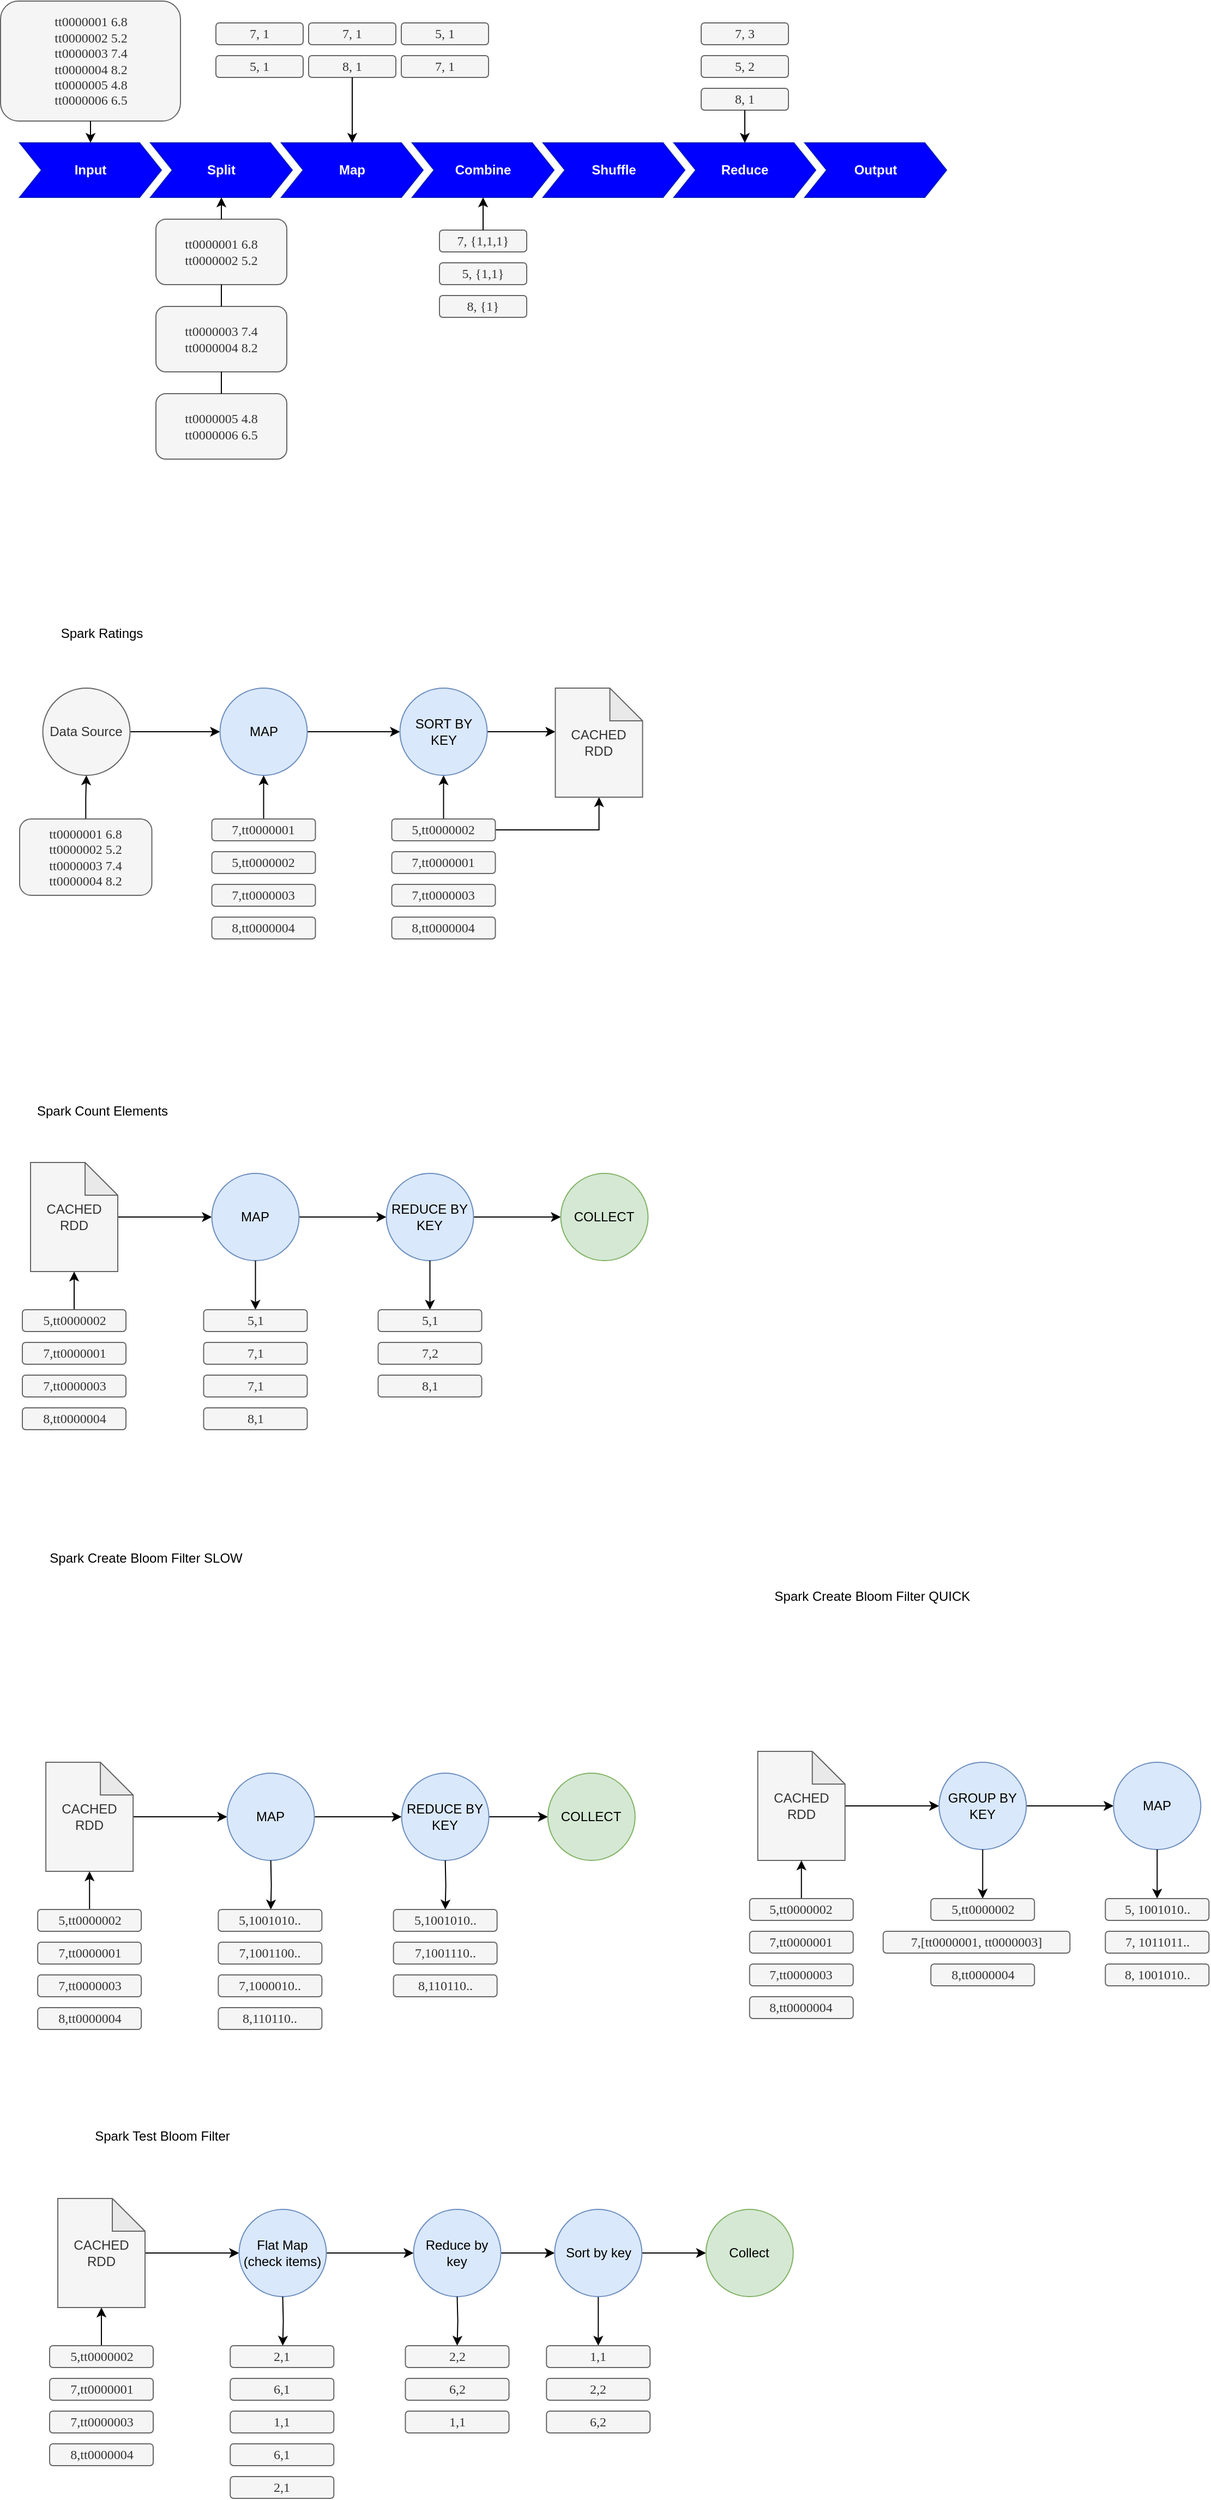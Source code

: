 <mxfile version="20.0.2" type="github">
  <diagram id="iySAlybGrLC-fhZXeOmJ" name="Page-1">
    <mxGraphModel dx="1224" dy="820" grid="1" gridSize="10" guides="1" tooltips="1" connect="1" arrows="1" fold="1" page="1" pageScale="1" pageWidth="827" pageHeight="1169" math="0" shadow="0">
      <root>
        <mxCell id="0" />
        <mxCell id="1" parent="0" />
        <mxCell id="ZLIFqsd9TxjkfM3bT6kV-1" value="&lt;b&gt;Input&lt;/b&gt;" style="shape=step;perimeter=stepPerimeter;whiteSpace=wrap;html=1;fixedSize=1;fillColor=#0000FF;strokeColor=#001DBC;fontColor=#ffffff;" parent="1" vertex="1">
          <mxGeometry x="40" y="150" width="130" height="50" as="geometry" />
        </mxCell>
        <mxCell id="ZLIFqsd9TxjkfM3bT6kV-2" value="&lt;b&gt;Split&lt;/b&gt;" style="shape=step;perimeter=stepPerimeter;whiteSpace=wrap;html=1;fixedSize=1;fillColor=#0000FF;strokeColor=#001DBC;fontColor=#ffffff;" parent="1" vertex="1">
          <mxGeometry x="160" y="150" width="130" height="50" as="geometry" />
        </mxCell>
        <mxCell id="ZLIFqsd9TxjkfM3bT6kV-3" value="&lt;b&gt;Map&lt;/b&gt;" style="shape=step;perimeter=stepPerimeter;whiteSpace=wrap;html=1;fixedSize=1;fillColor=#0000FF;strokeColor=#001DBC;fontColor=#ffffff;" parent="1" vertex="1">
          <mxGeometry x="280" y="150" width="130" height="50" as="geometry" />
        </mxCell>
        <mxCell id="ZLIFqsd9TxjkfM3bT6kV-4" value="&lt;b&gt;Shuffle&lt;/b&gt;" style="shape=step;perimeter=stepPerimeter;whiteSpace=wrap;html=1;fixedSize=1;fillColor=#0000FF;strokeColor=#001DBC;fontColor=#ffffff;" parent="1" vertex="1">
          <mxGeometry x="520" y="150" width="130" height="50" as="geometry" />
        </mxCell>
        <mxCell id="ZLIFqsd9TxjkfM3bT6kV-6" value="&lt;b&gt;Reduce&lt;/b&gt;" style="shape=step;perimeter=stepPerimeter;whiteSpace=wrap;html=1;fixedSize=1;fillColor=#0000FF;strokeColor=#001DBC;fontColor=#ffffff;" parent="1" vertex="1">
          <mxGeometry x="640" y="150" width="130" height="50" as="geometry" />
        </mxCell>
        <mxCell id="ZLIFqsd9TxjkfM3bT6kV-7" value="&lt;b&gt;Output&lt;/b&gt;" style="shape=step;perimeter=stepPerimeter;whiteSpace=wrap;html=1;fixedSize=1;fillColor=#0000FF;strokeColor=#001DBC;fontColor=#ffffff;" parent="1" vertex="1">
          <mxGeometry x="760" y="150" width="130" height="50" as="geometry" />
        </mxCell>
        <mxCell id="ZLIFqsd9TxjkfM3bT6kV-8" value="&lt;div&gt;&lt;font face=&quot;Verdana&quot;&gt;tt0000001&lt;span&gt;	&lt;/span&gt;6.8&lt;span&gt;&lt;/span&gt;&lt;/font&gt;&lt;/div&gt;&lt;div&gt;&lt;font face=&quot;Verdana&quot;&gt;&lt;span&gt;tt0000002&lt;/span&gt;&lt;span&gt;	&lt;/span&gt;&lt;span&gt;5.2&lt;/span&gt;&lt;span&gt;&lt;/span&gt;&lt;/font&gt;&lt;/div&gt;&lt;div&gt;&lt;font face=&quot;Verdana&quot;&gt;tt0000003&lt;span&gt;	&lt;/span&gt;7.4&lt;/font&gt;&lt;span&gt;&lt;/span&gt;&lt;/div&gt;&lt;div&gt;&lt;span style=&quot;font-family: &amp;#34;verdana&amp;#34;&quot;&gt;tt0000004&lt;/span&gt;&lt;span style=&quot;font-family: &amp;#34;verdana&amp;#34;&quot;&gt;&amp;nbsp;&lt;/span&gt;&lt;span style=&quot;font-family: &amp;#34;verdana&amp;#34;&quot;&gt;8.2&lt;/span&gt;&lt;font face=&quot;Verdana&quot;&gt;&lt;br&gt;&lt;/font&gt;&lt;/div&gt;&lt;div&gt;&lt;span style=&quot;font-family: &amp;#34;verdana&amp;#34;&quot;&gt;tt0000005&lt;/span&gt;&lt;span style=&quot;font-family: &amp;#34;verdana&amp;#34;&quot;&gt;&amp;nbsp;&lt;/span&gt;&lt;span style=&quot;font-family: &amp;#34;verdana&amp;#34;&quot;&gt;4.8&lt;/span&gt;&lt;span style=&quot;font-family: &amp;#34;verdana&amp;#34;&quot;&gt;&lt;br&gt;&lt;/span&gt;&lt;/div&gt;&lt;div&gt;&lt;span style=&quot;font-family: &amp;#34;verdana&amp;#34;&quot;&gt;tt0000006&lt;/span&gt;&lt;span style=&quot;font-family: &amp;#34;verdana&amp;#34;&quot;&gt;&amp;nbsp;&lt;/span&gt;&lt;span style=&quot;font-family: &amp;#34;verdana&amp;#34;&quot;&gt;6.5&lt;/span&gt;&lt;/div&gt;" style="rounded=1;whiteSpace=wrap;html=1;fillColor=#f5f5f5;fontColor=#333333;strokeColor=#666666;" parent="1" vertex="1">
          <mxGeometry x="22.5" y="20" width="165" height="110" as="geometry" />
        </mxCell>
        <mxCell id="ZLIFqsd9TxjkfM3bT6kV-9" value="" style="endArrow=classic;html=1;rounded=0;exitX=0.5;exitY=1;exitDx=0;exitDy=0;entryX=0.5;entryY=0;entryDx=0;entryDy=0;" parent="1" source="ZLIFqsd9TxjkfM3bT6kV-8" target="ZLIFqsd9TxjkfM3bT6kV-1" edge="1">
          <mxGeometry width="50" height="50" relative="1" as="geometry">
            <mxPoint x="105" y="90" as="sourcePoint" />
            <mxPoint x="440" y="210" as="targetPoint" />
          </mxGeometry>
        </mxCell>
        <mxCell id="ZLIFqsd9TxjkfM3bT6kV-10" value="&lt;b&gt;Combine&lt;/b&gt;" style="shape=step;perimeter=stepPerimeter;whiteSpace=wrap;html=1;fixedSize=1;fillColor=#0000FF;strokeColor=#001DBC;fontColor=#ffffff;" parent="1" vertex="1">
          <mxGeometry x="400" y="150" width="130" height="50" as="geometry" />
        </mxCell>
        <mxCell id="ZLIFqsd9TxjkfM3bT6kV-12" value="&lt;div&gt;&lt;font face=&quot;Verdana&quot;&gt;tt0000001&lt;span&gt;	&lt;/span&gt;6.8&lt;span&gt;&lt;/span&gt;&lt;/font&gt;&lt;/div&gt;&lt;div&gt;&lt;font face=&quot;Verdana&quot;&gt;&lt;span&gt;tt0000002&lt;/span&gt;&lt;span&gt;	&lt;/span&gt;&lt;span&gt;5.2&lt;/span&gt;&lt;/font&gt;&lt;/div&gt;" style="rounded=1;whiteSpace=wrap;html=1;fillColor=#f5f5f5;fontColor=#333333;strokeColor=#666666;" parent="1" vertex="1">
          <mxGeometry x="165" y="220" width="120" height="60" as="geometry" />
        </mxCell>
        <mxCell id="ZLIFqsd9TxjkfM3bT6kV-13" value="&lt;div&gt;&lt;font face=&quot;Verdana&quot;&gt;tt&lt;/font&gt;&lt;span style=&quot;font-family: &amp;#34;verdana&amp;#34;&quot;&gt;0000003&lt;/span&gt;&lt;font face=&quot;Verdana&quot;&gt;&lt;span&gt;&amp;nbsp;&lt;/span&gt;7.4&lt;span&gt;&lt;/span&gt;&lt;/font&gt;&lt;/div&gt;&lt;div&gt;&lt;font face=&quot;Verdana&quot;&gt;&lt;span&gt;tt&lt;/span&gt;&lt;/font&gt;&lt;span style=&quot;font-family: &amp;#34;verdana&amp;#34;&quot;&gt;0000004&lt;/span&gt;&lt;font face=&quot;Verdana&quot;&gt;&lt;span&gt;&amp;nbsp;8.2&lt;/span&gt;&lt;/font&gt;&lt;/div&gt;" style="rounded=1;whiteSpace=wrap;html=1;fillColor=#f5f5f5;fontColor=#333333;strokeColor=#666666;" parent="1" vertex="1">
          <mxGeometry x="165" y="300" width="120" height="60" as="geometry" />
        </mxCell>
        <mxCell id="ZLIFqsd9TxjkfM3bT6kV-14" value="&lt;div&gt;&lt;font face=&quot;Verdana&quot;&gt;tt&lt;/font&gt;&lt;span style=&quot;font-family: &amp;#34;verdana&amp;#34;&quot;&gt;0000005&lt;/span&gt;&lt;font face=&quot;Verdana&quot;&gt;&lt;span&gt;	&lt;/span&gt;4.8&lt;span&gt;&lt;/span&gt;&lt;/font&gt;&lt;/div&gt;&lt;div&gt;&lt;font face=&quot;Verdana&quot;&gt;&lt;span&gt;tt&lt;/span&gt;&lt;/font&gt;&lt;span style=&quot;font-family: &amp;#34;verdana&amp;#34;&quot;&gt;0000006&lt;/span&gt;&lt;font face=&quot;Verdana&quot;&gt;&lt;span&gt;	&lt;/span&gt;&lt;span&gt;6.5&lt;/span&gt;&lt;/font&gt;&lt;/div&gt;" style="rounded=1;whiteSpace=wrap;html=1;fillColor=#f5f5f5;fontColor=#333333;strokeColor=#666666;" parent="1" vertex="1">
          <mxGeometry x="165" y="380" width="120" height="60" as="geometry" />
        </mxCell>
        <mxCell id="ZLIFqsd9TxjkfM3bT6kV-15" value="" style="endArrow=none;html=1;rounded=0;fontFamily=Verdana;entryX=0.5;entryY=1;entryDx=0;entryDy=0;exitX=0.5;exitY=0;exitDx=0;exitDy=0;" parent="1" source="ZLIFqsd9TxjkfM3bT6kV-13" target="ZLIFqsd9TxjkfM3bT6kV-12" edge="1">
          <mxGeometry width="50" height="50" relative="1" as="geometry">
            <mxPoint x="470" y="330" as="sourcePoint" />
            <mxPoint x="520" y="280" as="targetPoint" />
          </mxGeometry>
        </mxCell>
        <mxCell id="ZLIFqsd9TxjkfM3bT6kV-16" value="" style="endArrow=none;html=1;rounded=0;fontFamily=Verdana;exitX=0.5;exitY=1;exitDx=0;exitDy=0;entryX=0.5;entryY=0;entryDx=0;entryDy=0;" parent="1" source="ZLIFqsd9TxjkfM3bT6kV-13" target="ZLIFqsd9TxjkfM3bT6kV-14" edge="1">
          <mxGeometry width="50" height="50" relative="1" as="geometry">
            <mxPoint x="470" y="330" as="sourcePoint" />
            <mxPoint x="520" y="280" as="targetPoint" />
          </mxGeometry>
        </mxCell>
        <mxCell id="ZLIFqsd9TxjkfM3bT6kV-17" value="" style="endArrow=classic;html=1;rounded=0;exitX=0.5;exitY=0;exitDx=0;exitDy=0;entryX=0.5;entryY=1;entryDx=0;entryDy=0;" parent="1" source="ZLIFqsd9TxjkfM3bT6kV-12" target="ZLIFqsd9TxjkfM3bT6kV-2" edge="1">
          <mxGeometry width="50" height="50" relative="1" as="geometry">
            <mxPoint x="115" y="110" as="sourcePoint" />
            <mxPoint x="115" y="160" as="targetPoint" />
          </mxGeometry>
        </mxCell>
        <mxCell id="ZLIFqsd9TxjkfM3bT6kV-18" value="&lt;div&gt;&lt;font face=&quot;Verdana&quot;&gt;7, 1&lt;/font&gt;&lt;/div&gt;" style="rounded=1;whiteSpace=wrap;html=1;fillColor=#f5f5f5;fontColor=#333333;strokeColor=#666666;" parent="1" vertex="1">
          <mxGeometry x="220" y="40" width="80" height="20" as="geometry" />
        </mxCell>
        <mxCell id="ZLIFqsd9TxjkfM3bT6kV-19" value="&lt;div&gt;&lt;font face=&quot;Verdana&quot;&gt;5, 1&lt;/font&gt;&lt;/div&gt;" style="rounded=1;whiteSpace=wrap;html=1;fillColor=#f5f5f5;fontColor=#333333;strokeColor=#666666;" parent="1" vertex="1">
          <mxGeometry x="220" y="70" width="80" height="20" as="geometry" />
        </mxCell>
        <mxCell id="ZLIFqsd9TxjkfM3bT6kV-20" value="&lt;div&gt;&lt;font face=&quot;Verdana&quot;&gt;7, 1&lt;/font&gt;&lt;/div&gt;" style="rounded=1;whiteSpace=wrap;html=1;fillColor=#f5f5f5;fontColor=#333333;strokeColor=#666666;" parent="1" vertex="1">
          <mxGeometry x="305" y="40" width="80" height="20" as="geometry" />
        </mxCell>
        <mxCell id="ZLIFqsd9TxjkfM3bT6kV-21" value="&lt;div&gt;&lt;font face=&quot;Verdana&quot;&gt;8, 1&lt;/font&gt;&lt;/div&gt;" style="rounded=1;whiteSpace=wrap;html=1;fillColor=#f5f5f5;fontColor=#333333;strokeColor=#666666;" parent="1" vertex="1">
          <mxGeometry x="305" y="70" width="80" height="20" as="geometry" />
        </mxCell>
        <mxCell id="ZLIFqsd9TxjkfM3bT6kV-23" value="&lt;div&gt;&lt;font face=&quot;Verdana&quot;&gt;5, 1&lt;/font&gt;&lt;/div&gt;" style="rounded=1;whiteSpace=wrap;html=1;fillColor=#f5f5f5;fontColor=#333333;strokeColor=#666666;" parent="1" vertex="1">
          <mxGeometry x="390" y="40" width="80" height="20" as="geometry" />
        </mxCell>
        <mxCell id="ZLIFqsd9TxjkfM3bT6kV-24" value="&lt;div&gt;&lt;font face=&quot;Verdana&quot;&gt;7, 1&lt;/font&gt;&lt;/div&gt;" style="rounded=1;whiteSpace=wrap;html=1;fillColor=#f5f5f5;fontColor=#333333;strokeColor=#666666;" parent="1" vertex="1">
          <mxGeometry x="390" y="70" width="80" height="20" as="geometry" />
        </mxCell>
        <mxCell id="ZLIFqsd9TxjkfM3bT6kV-25" value="" style="endArrow=classic;html=1;rounded=0;fontFamily=Verdana;entryX=0.5;entryY=0;entryDx=0;entryDy=0;exitX=0.5;exitY=1;exitDx=0;exitDy=0;" parent="1" source="ZLIFqsd9TxjkfM3bT6kV-21" target="ZLIFqsd9TxjkfM3bT6kV-3" edge="1">
          <mxGeometry width="50" height="50" relative="1" as="geometry">
            <mxPoint x="350" y="220" as="sourcePoint" />
            <mxPoint x="400" y="170" as="targetPoint" />
          </mxGeometry>
        </mxCell>
        <mxCell id="ZLIFqsd9TxjkfM3bT6kV-27" value="&lt;div&gt;&lt;font face=&quot;Verdana&quot;&gt;7, {1,1,1}&lt;/font&gt;&lt;/div&gt;" style="rounded=1;whiteSpace=wrap;html=1;fillColor=#f5f5f5;fontColor=#333333;strokeColor=#666666;" parent="1" vertex="1">
          <mxGeometry x="425" y="230" width="80" height="20" as="geometry" />
        </mxCell>
        <mxCell id="ZLIFqsd9TxjkfM3bT6kV-28" value="&lt;div&gt;&lt;font face=&quot;Verdana&quot;&gt;5, {1,1}&lt;/font&gt;&lt;/div&gt;" style="rounded=1;whiteSpace=wrap;html=1;fillColor=#f5f5f5;fontColor=#333333;strokeColor=#666666;" parent="1" vertex="1">
          <mxGeometry x="425" y="260" width="80" height="20" as="geometry" />
        </mxCell>
        <mxCell id="ZLIFqsd9TxjkfM3bT6kV-29" value="&lt;div&gt;&lt;font face=&quot;Verdana&quot;&gt;8, {1}&lt;/font&gt;&lt;/div&gt;" style="rounded=1;whiteSpace=wrap;html=1;fillColor=#f5f5f5;fontColor=#333333;strokeColor=#666666;" parent="1" vertex="1">
          <mxGeometry x="425" y="290" width="80" height="20" as="geometry" />
        </mxCell>
        <mxCell id="ZLIFqsd9TxjkfM3bT6kV-32" value="" style="endArrow=classic;html=1;rounded=0;fontFamily=Verdana;exitX=0.5;exitY=0;exitDx=0;exitDy=0;entryX=0.5;entryY=1;entryDx=0;entryDy=0;" parent="1" source="ZLIFqsd9TxjkfM3bT6kV-27" target="ZLIFqsd9TxjkfM3bT6kV-10" edge="1">
          <mxGeometry width="50" height="50" relative="1" as="geometry">
            <mxPoint x="300" y="210" as="sourcePoint" />
            <mxPoint x="350" y="160" as="targetPoint" />
          </mxGeometry>
        </mxCell>
        <mxCell id="ZLIFqsd9TxjkfM3bT6kV-33" value="&lt;div&gt;&lt;font face=&quot;Verdana&quot;&gt;7, 3&lt;/font&gt;&lt;/div&gt;" style="rounded=1;whiteSpace=wrap;html=1;fillColor=#f5f5f5;fontColor=#333333;strokeColor=#666666;" parent="1" vertex="1">
          <mxGeometry x="665" y="40" width="80" height="20" as="geometry" />
        </mxCell>
        <mxCell id="ZLIFqsd9TxjkfM3bT6kV-34" value="&lt;div&gt;&lt;font face=&quot;Verdana&quot;&gt;5, 2&lt;/font&gt;&lt;/div&gt;" style="rounded=1;whiteSpace=wrap;html=1;fillColor=#f5f5f5;fontColor=#333333;strokeColor=#666666;" parent="1" vertex="1">
          <mxGeometry x="665" y="70" width="80" height="20" as="geometry" />
        </mxCell>
        <mxCell id="ZLIFqsd9TxjkfM3bT6kV-35" value="&lt;div&gt;&lt;font face=&quot;Verdana&quot;&gt;8, 1&lt;/font&gt;&lt;/div&gt;" style="rounded=1;whiteSpace=wrap;html=1;fillColor=#f5f5f5;fontColor=#333333;strokeColor=#666666;" parent="1" vertex="1">
          <mxGeometry x="665" y="100" width="80" height="20" as="geometry" />
        </mxCell>
        <mxCell id="ZLIFqsd9TxjkfM3bT6kV-37" value="" style="endArrow=classic;html=1;rounded=0;fontFamily=Verdana;exitX=0.5;exitY=1;exitDx=0;exitDy=0;entryX=0.5;entryY=0;entryDx=0;entryDy=0;" parent="1" source="ZLIFqsd9TxjkfM3bT6kV-35" target="ZLIFqsd9TxjkfM3bT6kV-6" edge="1">
          <mxGeometry width="50" height="50" relative="1" as="geometry">
            <mxPoint x="510" y="110" as="sourcePoint" />
            <mxPoint x="560" y="60" as="targetPoint" />
          </mxGeometry>
        </mxCell>
        <mxCell id="nXpogCX5egdc_-yItqhx-3" value="" style="edgeStyle=orthogonalEdgeStyle;rounded=0;orthogonalLoop=1;jettySize=auto;html=1;" edge="1" parent="1" source="nXpogCX5egdc_-yItqhx-1" target="nXpogCX5egdc_-yItqhx-2">
          <mxGeometry relative="1" as="geometry" />
        </mxCell>
        <mxCell id="nXpogCX5egdc_-yItqhx-1" value="Data Source" style="ellipse;whiteSpace=wrap;html=1;aspect=fixed;fillColor=#f5f5f5;fontColor=#333333;strokeColor=#666666;" vertex="1" parent="1">
          <mxGeometry x="61.25" y="650" width="80" height="80" as="geometry" />
        </mxCell>
        <mxCell id="nXpogCX5egdc_-yItqhx-18" value="" style="edgeStyle=orthogonalEdgeStyle;rounded=0;orthogonalLoop=1;jettySize=auto;html=1;" edge="1" parent="1" source="nXpogCX5egdc_-yItqhx-2" target="nXpogCX5egdc_-yItqhx-17">
          <mxGeometry relative="1" as="geometry" />
        </mxCell>
        <mxCell id="nXpogCX5egdc_-yItqhx-2" value="MAP" style="ellipse;whiteSpace=wrap;html=1;aspect=fixed;fillColor=#dae8fc;strokeColor=#6c8ebf;" vertex="1" parent="1">
          <mxGeometry x="223.75" y="650" width="80" height="80" as="geometry" />
        </mxCell>
        <mxCell id="nXpogCX5egdc_-yItqhx-5" value="" style="edgeStyle=orthogonalEdgeStyle;rounded=0;orthogonalLoop=1;jettySize=auto;html=1;" edge="1" parent="1" source="nXpogCX5egdc_-yItqhx-4" target="nXpogCX5egdc_-yItqhx-1">
          <mxGeometry relative="1" as="geometry" />
        </mxCell>
        <mxCell id="nXpogCX5egdc_-yItqhx-4" value="&lt;div&gt;&lt;font face=&quot;Verdana&quot;&gt;&lt;br&gt;&lt;/font&gt;&lt;/div&gt;&lt;div&gt;&lt;font face=&quot;Verdana&quot;&gt;tt0000001&lt;span&gt;	&lt;/span&gt;6.8&lt;span&gt;&lt;/span&gt;&lt;/font&gt;&lt;/div&gt;&lt;div&gt;&lt;font face=&quot;Verdana&quot;&gt;&lt;span&gt;tt0000002&lt;/span&gt;&lt;span&gt;	&lt;/span&gt;&lt;span&gt;5.2&lt;/span&gt;&lt;span&gt;&lt;/span&gt;&lt;/font&gt;&lt;/div&gt;&lt;div&gt;&lt;font face=&quot;Verdana&quot;&gt;tt0000003&lt;span&gt;	&lt;/span&gt;7.4&lt;/font&gt;&lt;span&gt;&lt;/span&gt;&lt;/div&gt;&lt;div&gt;&lt;span style=&quot;font-family: &amp;quot;verdana&amp;quot;&quot;&gt;tt0000004&lt;/span&gt;&lt;span style=&quot;font-family: &amp;quot;verdana&amp;quot;&quot;&gt;&amp;nbsp;&lt;/span&gt;&lt;span style=&quot;font-family: &amp;quot;verdana&amp;quot;&quot;&gt;8.2&lt;/span&gt;&lt;font face=&quot;Verdana&quot;&gt;&lt;br&gt;&lt;/font&gt;&lt;/div&gt;&lt;div&gt;&lt;br&gt;&lt;/div&gt;" style="rounded=1;whiteSpace=wrap;html=1;fillColor=#f5f5f5;fontColor=#333333;strokeColor=#666666;" vertex="1" parent="1">
          <mxGeometry x="40" y="770" width="121.25" height="70" as="geometry" />
        </mxCell>
        <mxCell id="nXpogCX5egdc_-yItqhx-7" value="" style="edgeStyle=orthogonalEdgeStyle;rounded=0;orthogonalLoop=1;jettySize=auto;html=1;" edge="1" parent="1" source="nXpogCX5egdc_-yItqhx-8" target="nXpogCX5egdc_-yItqhx-2">
          <mxGeometry relative="1" as="geometry">
            <mxPoint x="291.25" y="770" as="sourcePoint" />
          </mxGeometry>
        </mxCell>
        <mxCell id="nXpogCX5egdc_-yItqhx-8" value="&lt;div&gt;&lt;/div&gt;&lt;span style=&quot;font-family: Verdana;&quot;&gt;7,tt0000001&lt;/span&gt;" style="rounded=1;whiteSpace=wrap;html=1;fillColor=#f5f5f5;fontColor=#333333;strokeColor=#666666;" vertex="1" parent="1">
          <mxGeometry x="216.25" y="770" width="95" height="20" as="geometry" />
        </mxCell>
        <mxCell id="nXpogCX5egdc_-yItqhx-14" value="&lt;div&gt;&lt;/div&gt;&lt;span style=&quot;font-family: Verdana;&quot;&gt;5,tt0000002&lt;/span&gt;" style="rounded=1;whiteSpace=wrap;html=1;fillColor=#f5f5f5;fontColor=#333333;strokeColor=#666666;" vertex="1" parent="1">
          <mxGeometry x="216.25" y="800" width="95" height="20" as="geometry" />
        </mxCell>
        <mxCell id="nXpogCX5egdc_-yItqhx-15" value="&lt;div&gt;&lt;/div&gt;&lt;span style=&quot;font-family: Verdana;&quot;&gt;7,tt0000003&lt;/span&gt;" style="rounded=1;whiteSpace=wrap;html=1;fillColor=#f5f5f5;fontColor=#333333;strokeColor=#666666;" vertex="1" parent="1">
          <mxGeometry x="216.25" y="830" width="95" height="20" as="geometry" />
        </mxCell>
        <mxCell id="nXpogCX5egdc_-yItqhx-16" value="&lt;div&gt;&lt;/div&gt;&lt;span style=&quot;font-family: Verdana;&quot;&gt;8,tt0000004&lt;/span&gt;" style="rounded=1;whiteSpace=wrap;html=1;fillColor=#f5f5f5;fontColor=#333333;strokeColor=#666666;" vertex="1" parent="1">
          <mxGeometry x="216.25" y="860" width="95" height="20" as="geometry" />
        </mxCell>
        <mxCell id="nXpogCX5egdc_-yItqhx-28" style="edgeStyle=orthogonalEdgeStyle;rounded=0;orthogonalLoop=1;jettySize=auto;html=1;entryX=0;entryY=0.4;entryDx=0;entryDy=0;entryPerimeter=0;" edge="1" parent="1" source="nXpogCX5egdc_-yItqhx-17" target="nXpogCX5egdc_-yItqhx-27">
          <mxGeometry relative="1" as="geometry" />
        </mxCell>
        <mxCell id="nXpogCX5egdc_-yItqhx-17" value="SORT BY KEY" style="ellipse;whiteSpace=wrap;html=1;aspect=fixed;fillColor=#dae8fc;strokeColor=#6c8ebf;" vertex="1" parent="1">
          <mxGeometry x="388.75" y="650" width="80" height="80" as="geometry" />
        </mxCell>
        <mxCell id="nXpogCX5egdc_-yItqhx-20" value="&lt;div&gt;&lt;/div&gt;&lt;span style=&quot;font-family: Verdana;&quot;&gt;7,tt0000001&lt;/span&gt;" style="rounded=1;whiteSpace=wrap;html=1;fillColor=#f5f5f5;fontColor=#333333;strokeColor=#666666;" vertex="1" parent="1">
          <mxGeometry x="381.25" y="800" width="95" height="20" as="geometry" />
        </mxCell>
        <mxCell id="nXpogCX5egdc_-yItqhx-25" value="" style="edgeStyle=orthogonalEdgeStyle;rounded=0;orthogonalLoop=1;jettySize=auto;html=1;" edge="1" parent="1" source="nXpogCX5egdc_-yItqhx-21" target="nXpogCX5egdc_-yItqhx-17">
          <mxGeometry relative="1" as="geometry" />
        </mxCell>
        <mxCell id="nXpogCX5egdc_-yItqhx-36" style="edgeStyle=orthogonalEdgeStyle;rounded=0;orthogonalLoop=1;jettySize=auto;html=1;" edge="1" parent="1" source="nXpogCX5egdc_-yItqhx-21" target="nXpogCX5egdc_-yItqhx-27">
          <mxGeometry relative="1" as="geometry" />
        </mxCell>
        <mxCell id="nXpogCX5egdc_-yItqhx-21" value="&lt;div&gt;&lt;/div&gt;&lt;span style=&quot;font-family: Verdana;&quot;&gt;5,tt0000002&lt;/span&gt;" style="rounded=1;whiteSpace=wrap;html=1;fillColor=#f5f5f5;fontColor=#333333;strokeColor=#666666;" vertex="1" parent="1">
          <mxGeometry x="381.25" y="770" width="95" height="20" as="geometry" />
        </mxCell>
        <mxCell id="nXpogCX5egdc_-yItqhx-22" value="&lt;div&gt;&lt;/div&gt;&lt;span style=&quot;font-family: Verdana;&quot;&gt;7,tt0000003&lt;/span&gt;" style="rounded=1;whiteSpace=wrap;html=1;fillColor=#f5f5f5;fontColor=#333333;strokeColor=#666666;" vertex="1" parent="1">
          <mxGeometry x="381.25" y="830" width="95" height="20" as="geometry" />
        </mxCell>
        <mxCell id="nXpogCX5egdc_-yItqhx-23" value="&lt;div&gt;&lt;/div&gt;&lt;span style=&quot;font-family: Verdana;&quot;&gt;8,tt0000004&lt;/span&gt;" style="rounded=1;whiteSpace=wrap;html=1;fillColor=#f5f5f5;fontColor=#333333;strokeColor=#666666;" vertex="1" parent="1">
          <mxGeometry x="381.25" y="860" width="95" height="20" as="geometry" />
        </mxCell>
        <mxCell id="nXpogCX5egdc_-yItqhx-27" value="CACHED&lt;br&gt;RDD" style="shape=note;whiteSpace=wrap;html=1;backgroundOutline=1;darkOpacity=0.05;fillColor=#f5f5f5;fontColor=#333333;strokeColor=#666666;" vertex="1" parent="1">
          <mxGeometry x="531.25" y="650" width="80" height="100" as="geometry" />
        </mxCell>
        <mxCell id="nXpogCX5egdc_-yItqhx-29" value="Spark Ratings" style="text;html=1;strokeColor=none;fillColor=none;align=center;verticalAlign=middle;whiteSpace=wrap;rounded=0;" vertex="1" parent="1">
          <mxGeometry x="61.25" y="585" width="108.75" height="30" as="geometry" />
        </mxCell>
        <mxCell id="nXpogCX5egdc_-yItqhx-37" value="&lt;span style=&quot;font-weight: normal;&quot;&gt;Spark Count Elements&lt;/span&gt;" style="text;html=1;strokeColor=none;fillColor=none;align=center;verticalAlign=middle;whiteSpace=wrap;rounded=0;fontStyle=1" vertex="1" parent="1">
          <mxGeometry x="30.63" y="1020" width="170" height="35" as="geometry" />
        </mxCell>
        <mxCell id="nXpogCX5egdc_-yItqhx-45" value="" style="edgeStyle=orthogonalEdgeStyle;rounded=0;orthogonalLoop=1;jettySize=auto;html=1;" edge="1" parent="1" source="nXpogCX5egdc_-yItqhx-38" target="nXpogCX5egdc_-yItqhx-44">
          <mxGeometry relative="1" as="geometry" />
        </mxCell>
        <mxCell id="nXpogCX5egdc_-yItqhx-38" value="CACHED&lt;br&gt;RDD" style="shape=note;whiteSpace=wrap;html=1;backgroundOutline=1;darkOpacity=0.05;fillColor=#f5f5f5;fontColor=#333333;strokeColor=#666666;" vertex="1" parent="1">
          <mxGeometry x="50" y="1085" width="80" height="100" as="geometry" />
        </mxCell>
        <mxCell id="nXpogCX5egdc_-yItqhx-39" value="&lt;div&gt;&lt;/div&gt;&lt;span style=&quot;font-family: Verdana;&quot;&gt;7,tt0000001&lt;/span&gt;" style="rounded=1;whiteSpace=wrap;html=1;fillColor=#f5f5f5;fontColor=#333333;strokeColor=#666666;" vertex="1" parent="1">
          <mxGeometry x="42.5" y="1250" width="95" height="20" as="geometry" />
        </mxCell>
        <mxCell id="nXpogCX5egdc_-yItqhx-43" value="" style="edgeStyle=orthogonalEdgeStyle;rounded=0;orthogonalLoop=1;jettySize=auto;html=1;" edge="1" parent="1" source="nXpogCX5egdc_-yItqhx-40" target="nXpogCX5egdc_-yItqhx-38">
          <mxGeometry relative="1" as="geometry" />
        </mxCell>
        <mxCell id="nXpogCX5egdc_-yItqhx-40" value="&lt;div&gt;&lt;/div&gt;&lt;span style=&quot;font-family: Verdana;&quot;&gt;5,tt0000002&lt;/span&gt;" style="rounded=1;whiteSpace=wrap;html=1;fillColor=#f5f5f5;fontColor=#333333;strokeColor=#666666;" vertex="1" parent="1">
          <mxGeometry x="42.5" y="1220" width="95" height="20" as="geometry" />
        </mxCell>
        <mxCell id="nXpogCX5egdc_-yItqhx-41" value="&lt;div&gt;&lt;/div&gt;&lt;span style=&quot;font-family: Verdana;&quot;&gt;7,tt0000003&lt;/span&gt;" style="rounded=1;whiteSpace=wrap;html=1;fillColor=#f5f5f5;fontColor=#333333;strokeColor=#666666;" vertex="1" parent="1">
          <mxGeometry x="42.5" y="1280" width="95" height="20" as="geometry" />
        </mxCell>
        <mxCell id="nXpogCX5egdc_-yItqhx-42" value="&lt;div&gt;&lt;/div&gt;&lt;span style=&quot;font-family: Verdana;&quot;&gt;8,tt0000004&lt;/span&gt;" style="rounded=1;whiteSpace=wrap;html=1;fillColor=#f5f5f5;fontColor=#333333;strokeColor=#666666;" vertex="1" parent="1">
          <mxGeometry x="42.5" y="1310" width="95" height="20" as="geometry" />
        </mxCell>
        <mxCell id="nXpogCX5egdc_-yItqhx-57" value="" style="edgeStyle=orthogonalEdgeStyle;rounded=0;orthogonalLoop=1;jettySize=auto;html=1;" edge="1" parent="1" source="nXpogCX5egdc_-yItqhx-44" target="nXpogCX5egdc_-yItqhx-56">
          <mxGeometry relative="1" as="geometry" />
        </mxCell>
        <mxCell id="nXpogCX5egdc_-yItqhx-44" value="MAP" style="ellipse;whiteSpace=wrap;html=1;aspect=fixed;fillColor=#dae8fc;strokeColor=#6c8ebf;" vertex="1" parent="1">
          <mxGeometry x="216.25" y="1095" width="80" height="80" as="geometry" />
        </mxCell>
        <mxCell id="nXpogCX5egdc_-yItqhx-50" value="&lt;div&gt;&lt;/div&gt;&lt;span style=&quot;font-family: Verdana;&quot;&gt;7,1&lt;/span&gt;" style="rounded=1;whiteSpace=wrap;html=1;fillColor=#f5f5f5;fontColor=#333333;strokeColor=#666666;" vertex="1" parent="1">
          <mxGeometry x="208.75" y="1250" width="95" height="20" as="geometry" />
        </mxCell>
        <mxCell id="nXpogCX5egdc_-yItqhx-55" value="" style="edgeStyle=orthogonalEdgeStyle;rounded=0;orthogonalLoop=1;jettySize=auto;html=1;startArrow=classic;startFill=1;endArrow=none;endFill=0;" edge="1" parent="1" source="nXpogCX5egdc_-yItqhx-51" target="nXpogCX5egdc_-yItqhx-44">
          <mxGeometry relative="1" as="geometry" />
        </mxCell>
        <mxCell id="nXpogCX5egdc_-yItqhx-51" value="&lt;div&gt;&lt;/div&gt;&lt;span style=&quot;font-family: Verdana;&quot;&gt;5,1&lt;/span&gt;" style="rounded=1;whiteSpace=wrap;html=1;fillColor=#f5f5f5;fontColor=#333333;strokeColor=#666666;" vertex="1" parent="1">
          <mxGeometry x="208.75" y="1220" width="95" height="20" as="geometry" />
        </mxCell>
        <mxCell id="nXpogCX5egdc_-yItqhx-52" value="&lt;div&gt;&lt;/div&gt;&lt;span style=&quot;font-family: Verdana;&quot;&gt;7,1&lt;/span&gt;" style="rounded=1;whiteSpace=wrap;html=1;fillColor=#f5f5f5;fontColor=#333333;strokeColor=#666666;" vertex="1" parent="1">
          <mxGeometry x="208.75" y="1280" width="95" height="20" as="geometry" />
        </mxCell>
        <mxCell id="nXpogCX5egdc_-yItqhx-53" value="&lt;div&gt;&lt;/div&gt;&lt;span style=&quot;font-family: Verdana;&quot;&gt;8,1&lt;/span&gt;" style="rounded=1;whiteSpace=wrap;html=1;fillColor=#f5f5f5;fontColor=#333333;strokeColor=#666666;" vertex="1" parent="1">
          <mxGeometry x="208.75" y="1310" width="95" height="20" as="geometry" />
        </mxCell>
        <mxCell id="nXpogCX5egdc_-yItqhx-134" value="" style="edgeStyle=orthogonalEdgeStyle;rounded=0;orthogonalLoop=1;jettySize=auto;html=1;startArrow=none;startFill=0;endArrow=classic;endFill=1;" edge="1" parent="1" source="nXpogCX5egdc_-yItqhx-56" target="nXpogCX5egdc_-yItqhx-133">
          <mxGeometry relative="1" as="geometry" />
        </mxCell>
        <mxCell id="nXpogCX5egdc_-yItqhx-56" value="REDUCE BY KEY" style="ellipse;whiteSpace=wrap;html=1;aspect=fixed;fillColor=#dae8fc;strokeColor=#6c8ebf;" vertex="1" parent="1">
          <mxGeometry x="376.25" y="1095" width="80" height="80" as="geometry" />
        </mxCell>
        <mxCell id="nXpogCX5egdc_-yItqhx-58" value="&lt;div&gt;&lt;/div&gt;&lt;span style=&quot;font-family: Verdana;&quot;&gt;7,2&lt;/span&gt;" style="rounded=1;whiteSpace=wrap;html=1;fillColor=#f5f5f5;fontColor=#333333;strokeColor=#666666;" vertex="1" parent="1">
          <mxGeometry x="368.75" y="1250" width="95" height="20" as="geometry" />
        </mxCell>
        <mxCell id="nXpogCX5egdc_-yItqhx-65" value="" style="edgeStyle=orthogonalEdgeStyle;rounded=0;orthogonalLoop=1;jettySize=auto;html=1;startArrow=classic;startFill=1;endArrow=none;endFill=0;" edge="1" parent="1" source="nXpogCX5egdc_-yItqhx-59" target="nXpogCX5egdc_-yItqhx-56">
          <mxGeometry relative="1" as="geometry" />
        </mxCell>
        <mxCell id="nXpogCX5egdc_-yItqhx-59" value="&lt;div&gt;&lt;/div&gt;&lt;span style=&quot;font-family: Verdana;&quot;&gt;5,1&lt;/span&gt;" style="rounded=1;whiteSpace=wrap;html=1;fillColor=#f5f5f5;fontColor=#333333;strokeColor=#666666;" vertex="1" parent="1">
          <mxGeometry x="368.75" y="1220" width="95" height="20" as="geometry" />
        </mxCell>
        <mxCell id="nXpogCX5egdc_-yItqhx-61" value="&lt;div&gt;&lt;/div&gt;&lt;span style=&quot;font-family: Verdana;&quot;&gt;8,1&lt;/span&gt;" style="rounded=1;whiteSpace=wrap;html=1;fillColor=#f5f5f5;fontColor=#333333;strokeColor=#666666;" vertex="1" parent="1">
          <mxGeometry x="368.75" y="1280" width="95" height="20" as="geometry" />
        </mxCell>
        <mxCell id="nXpogCX5egdc_-yItqhx-66" value="&lt;span style=&quot;font-weight: normal;&quot;&gt;Spark Create Bloom Filter QUICK&lt;/span&gt;" style="text;html=1;strokeColor=none;fillColor=none;align=center;verticalAlign=middle;whiteSpace=wrap;rounded=0;fontStyle=1" vertex="1" parent="1">
          <mxGeometry x="716.88" y="1465" width="210" height="35" as="geometry" />
        </mxCell>
        <mxCell id="nXpogCX5egdc_-yItqhx-67" value="" style="edgeStyle=orthogonalEdgeStyle;rounded=0;orthogonalLoop=1;jettySize=auto;html=1;" edge="1" parent="1" source="nXpogCX5egdc_-yItqhx-68" target="nXpogCX5egdc_-yItqhx-75">
          <mxGeometry relative="1" as="geometry" />
        </mxCell>
        <mxCell id="nXpogCX5egdc_-yItqhx-68" value="CACHED&lt;br&gt;RDD" style="shape=note;whiteSpace=wrap;html=1;backgroundOutline=1;darkOpacity=0.05;fillColor=#f5f5f5;fontColor=#333333;strokeColor=#666666;" vertex="1" parent="1">
          <mxGeometry x="716.88" y="1625" width="80" height="100" as="geometry" />
        </mxCell>
        <mxCell id="nXpogCX5egdc_-yItqhx-69" value="&lt;div&gt;&lt;/div&gt;&lt;span style=&quot;font-family: Verdana;&quot;&gt;7,tt0000001&lt;/span&gt;" style="rounded=1;whiteSpace=wrap;html=1;fillColor=#f5f5f5;fontColor=#333333;strokeColor=#666666;" vertex="1" parent="1">
          <mxGeometry x="709.38" y="1790" width="95" height="20" as="geometry" />
        </mxCell>
        <mxCell id="nXpogCX5egdc_-yItqhx-70" value="" style="edgeStyle=orthogonalEdgeStyle;rounded=0;orthogonalLoop=1;jettySize=auto;html=1;" edge="1" parent="1" source="nXpogCX5egdc_-yItqhx-71" target="nXpogCX5egdc_-yItqhx-68">
          <mxGeometry relative="1" as="geometry" />
        </mxCell>
        <mxCell id="nXpogCX5egdc_-yItqhx-71" value="&lt;div&gt;&lt;/div&gt;&lt;span style=&quot;font-family: Verdana;&quot;&gt;5,tt0000002&lt;/span&gt;" style="rounded=1;whiteSpace=wrap;html=1;fillColor=#f5f5f5;fontColor=#333333;strokeColor=#666666;" vertex="1" parent="1">
          <mxGeometry x="709.38" y="1760" width="95" height="20" as="geometry" />
        </mxCell>
        <mxCell id="nXpogCX5egdc_-yItqhx-72" value="&lt;div&gt;&lt;/div&gt;&lt;span style=&quot;font-family: Verdana;&quot;&gt;7,tt0000003&lt;/span&gt;" style="rounded=1;whiteSpace=wrap;html=1;fillColor=#f5f5f5;fontColor=#333333;strokeColor=#666666;" vertex="1" parent="1">
          <mxGeometry x="709.38" y="1820" width="95" height="20" as="geometry" />
        </mxCell>
        <mxCell id="nXpogCX5egdc_-yItqhx-73" value="&lt;div&gt;&lt;/div&gt;&lt;span style=&quot;font-family: Verdana;&quot;&gt;8,tt0000004&lt;/span&gt;" style="rounded=1;whiteSpace=wrap;html=1;fillColor=#f5f5f5;fontColor=#333333;strokeColor=#666666;" vertex="1" parent="1">
          <mxGeometry x="709.38" y="1850" width="95" height="20" as="geometry" />
        </mxCell>
        <mxCell id="nXpogCX5egdc_-yItqhx-74" value="" style="edgeStyle=orthogonalEdgeStyle;rounded=0;orthogonalLoop=1;jettySize=auto;html=1;" edge="1" parent="1" source="nXpogCX5egdc_-yItqhx-75" target="nXpogCX5egdc_-yItqhx-81">
          <mxGeometry relative="1" as="geometry" />
        </mxCell>
        <mxCell id="nXpogCX5egdc_-yItqhx-75" value="GROUP BY KEY" style="ellipse;whiteSpace=wrap;html=1;aspect=fixed;fillColor=#dae8fc;strokeColor=#6c8ebf;" vertex="1" parent="1">
          <mxGeometry x="883.13" y="1635" width="80" height="80" as="geometry" />
        </mxCell>
        <mxCell id="nXpogCX5egdc_-yItqhx-76" value="&lt;div&gt;&lt;/div&gt;&lt;span style=&quot;font-family: Verdana;&quot;&gt;7,[&lt;/span&gt;&lt;span style=&quot;font-family: Verdana;&quot;&gt;tt0000001,&lt;/span&gt;&lt;span style=&quot;font-family: Verdana;&quot;&gt;&amp;nbsp;tt0000003]&lt;/span&gt;&lt;span style=&quot;font-family: Verdana;&quot;&gt;&lt;br&gt;&lt;/span&gt;" style="rounded=1;whiteSpace=wrap;html=1;fillColor=#f5f5f5;fontColor=#333333;strokeColor=#666666;" vertex="1" parent="1">
          <mxGeometry x="831.88" y="1790" width="171.25" height="20" as="geometry" />
        </mxCell>
        <mxCell id="nXpogCX5egdc_-yItqhx-77" value="" style="edgeStyle=orthogonalEdgeStyle;rounded=0;orthogonalLoop=1;jettySize=auto;html=1;startArrow=classic;startFill=1;endArrow=none;endFill=0;" edge="1" parent="1" source="nXpogCX5egdc_-yItqhx-78" target="nXpogCX5egdc_-yItqhx-75">
          <mxGeometry relative="1" as="geometry" />
        </mxCell>
        <mxCell id="nXpogCX5egdc_-yItqhx-78" value="&lt;span style=&quot;font-family: Verdana;&quot;&gt;5,tt0000002&lt;/span&gt;" style="rounded=1;whiteSpace=wrap;html=1;fillColor=#f5f5f5;fontColor=#333333;strokeColor=#666666;" vertex="1" parent="1">
          <mxGeometry x="875.63" y="1760" width="95" height="20" as="geometry" />
        </mxCell>
        <mxCell id="nXpogCX5egdc_-yItqhx-79" value="&lt;div&gt;&lt;/div&gt;&lt;span style=&quot;font-family: Verdana;&quot;&gt;8,tt0000004&lt;/span&gt;" style="rounded=1;whiteSpace=wrap;html=1;fillColor=#f5f5f5;fontColor=#333333;strokeColor=#666666;" vertex="1" parent="1">
          <mxGeometry x="875.63" y="1820" width="95" height="20" as="geometry" />
        </mxCell>
        <mxCell id="nXpogCX5egdc_-yItqhx-81" value="MAP" style="ellipse;whiteSpace=wrap;html=1;aspect=fixed;fillColor=#dae8fc;strokeColor=#6c8ebf;" vertex="1" parent="1">
          <mxGeometry x="1043.13" y="1635" width="80" height="80" as="geometry" />
        </mxCell>
        <mxCell id="nXpogCX5egdc_-yItqhx-82" value="&lt;div&gt;&lt;/div&gt;&lt;span style=&quot;font-family: Verdana;&quot;&gt;7, 1011011..&lt;/span&gt;" style="rounded=1;whiteSpace=wrap;html=1;fillColor=#f5f5f5;fontColor=#333333;strokeColor=#666666;" vertex="1" parent="1">
          <mxGeometry x="1035.63" y="1790" width="95" height="20" as="geometry" />
        </mxCell>
        <mxCell id="nXpogCX5egdc_-yItqhx-83" value="" style="edgeStyle=orthogonalEdgeStyle;rounded=0;orthogonalLoop=1;jettySize=auto;html=1;startArrow=classic;startFill=1;endArrow=none;endFill=0;" edge="1" parent="1" source="nXpogCX5egdc_-yItqhx-84" target="nXpogCX5egdc_-yItqhx-81">
          <mxGeometry relative="1" as="geometry" />
        </mxCell>
        <mxCell id="nXpogCX5egdc_-yItqhx-84" value="&lt;div&gt;&lt;/div&gt;&lt;span style=&quot;font-family: Verdana;&quot;&gt;5, 1001010..&lt;/span&gt;" style="rounded=1;whiteSpace=wrap;html=1;fillColor=#f5f5f5;fontColor=#333333;strokeColor=#666666;" vertex="1" parent="1">
          <mxGeometry x="1035.63" y="1760" width="95" height="20" as="geometry" />
        </mxCell>
        <mxCell id="nXpogCX5egdc_-yItqhx-85" value="&lt;div&gt;&lt;/div&gt;&lt;span style=&quot;font-family: Verdana;&quot;&gt;8, 1001010..&lt;/span&gt;" style="rounded=1;whiteSpace=wrap;html=1;fillColor=#f5f5f5;fontColor=#333333;strokeColor=#666666;" vertex="1" parent="1">
          <mxGeometry x="1035.63" y="1820" width="95" height="20" as="geometry" />
        </mxCell>
        <mxCell id="nXpogCX5egdc_-yItqhx-86" value="&lt;span style=&quot;font-weight: normal;&quot;&gt;Spark Create Bloom Filter SLOW&lt;/span&gt;" style="text;html=1;strokeColor=none;fillColor=none;align=center;verticalAlign=middle;whiteSpace=wrap;rounded=0;fontStyle=1" vertex="1" parent="1">
          <mxGeometry x="41.88" y="1430" width="227.5" height="35" as="geometry" />
        </mxCell>
        <mxCell id="nXpogCX5egdc_-yItqhx-87" value="" style="edgeStyle=orthogonalEdgeStyle;rounded=0;orthogonalLoop=1;jettySize=auto;html=1;" edge="1" parent="1" source="nXpogCX5egdc_-yItqhx-88" target="nXpogCX5egdc_-yItqhx-95">
          <mxGeometry relative="1" as="geometry" />
        </mxCell>
        <mxCell id="nXpogCX5egdc_-yItqhx-88" value="CACHED&lt;br&gt;RDD" style="shape=note;whiteSpace=wrap;html=1;backgroundOutline=1;darkOpacity=0.05;fillColor=#f5f5f5;fontColor=#333333;strokeColor=#666666;" vertex="1" parent="1">
          <mxGeometry x="64.06" y="1635" width="80" height="100" as="geometry" />
        </mxCell>
        <mxCell id="nXpogCX5egdc_-yItqhx-89" value="&lt;div&gt;&lt;/div&gt;&lt;span style=&quot;font-family: Verdana;&quot;&gt;7,tt0000001&lt;/span&gt;" style="rounded=1;whiteSpace=wrap;html=1;fillColor=#f5f5f5;fontColor=#333333;strokeColor=#666666;" vertex="1" parent="1">
          <mxGeometry x="56.56" y="1800" width="95" height="20" as="geometry" />
        </mxCell>
        <mxCell id="nXpogCX5egdc_-yItqhx-90" value="" style="edgeStyle=orthogonalEdgeStyle;rounded=0;orthogonalLoop=1;jettySize=auto;html=1;" edge="1" parent="1" source="nXpogCX5egdc_-yItqhx-91" target="nXpogCX5egdc_-yItqhx-88">
          <mxGeometry relative="1" as="geometry" />
        </mxCell>
        <mxCell id="nXpogCX5egdc_-yItqhx-91" value="&lt;div&gt;&lt;/div&gt;&lt;span style=&quot;font-family: Verdana;&quot;&gt;5,tt0000002&lt;/span&gt;" style="rounded=1;whiteSpace=wrap;html=1;fillColor=#f5f5f5;fontColor=#333333;strokeColor=#666666;" vertex="1" parent="1">
          <mxGeometry x="56.56" y="1770" width="95" height="20" as="geometry" />
        </mxCell>
        <mxCell id="nXpogCX5egdc_-yItqhx-92" value="&lt;div&gt;&lt;/div&gt;&lt;span style=&quot;font-family: Verdana;&quot;&gt;7,tt0000003&lt;/span&gt;" style="rounded=1;whiteSpace=wrap;html=1;fillColor=#f5f5f5;fontColor=#333333;strokeColor=#666666;" vertex="1" parent="1">
          <mxGeometry x="56.56" y="1830" width="95" height="20" as="geometry" />
        </mxCell>
        <mxCell id="nXpogCX5egdc_-yItqhx-93" value="&lt;div&gt;&lt;/div&gt;&lt;span style=&quot;font-family: Verdana;&quot;&gt;8,tt0000004&lt;/span&gt;" style="rounded=1;whiteSpace=wrap;html=1;fillColor=#f5f5f5;fontColor=#333333;strokeColor=#666666;" vertex="1" parent="1">
          <mxGeometry x="56.56" y="1860" width="95" height="20" as="geometry" />
        </mxCell>
        <mxCell id="nXpogCX5egdc_-yItqhx-94" value="" style="edgeStyle=orthogonalEdgeStyle;rounded=0;orthogonalLoop=1;jettySize=auto;html=1;" edge="1" parent="1" source="nXpogCX5egdc_-yItqhx-95" target="nXpogCX5egdc_-yItqhx-100">
          <mxGeometry relative="1" as="geometry" />
        </mxCell>
        <mxCell id="nXpogCX5egdc_-yItqhx-95" value="MAP" style="ellipse;whiteSpace=wrap;html=1;aspect=fixed;fillColor=#dae8fc;strokeColor=#6c8ebf;" vertex="1" parent="1">
          <mxGeometry x="230.31" y="1645" width="80" height="80" as="geometry" />
        </mxCell>
        <mxCell id="nXpogCX5egdc_-yItqhx-97" value="" style="edgeStyle=orthogonalEdgeStyle;rounded=0;orthogonalLoop=1;jettySize=auto;html=1;startArrow=classic;startFill=1;endArrow=none;endFill=0;" edge="1" parent="1" target="nXpogCX5egdc_-yItqhx-95">
          <mxGeometry relative="1" as="geometry">
            <mxPoint x="270.31" y="1770" as="sourcePoint" />
          </mxGeometry>
        </mxCell>
        <mxCell id="nXpogCX5egdc_-yItqhx-148" value="" style="edgeStyle=orthogonalEdgeStyle;rounded=0;orthogonalLoop=1;jettySize=auto;html=1;startArrow=none;startFill=0;endArrow=classic;endFill=1;" edge="1" parent="1" source="nXpogCX5egdc_-yItqhx-100" target="nXpogCX5egdc_-yItqhx-145">
          <mxGeometry relative="1" as="geometry" />
        </mxCell>
        <mxCell id="nXpogCX5egdc_-yItqhx-100" value="REDUCE BY KEY" style="ellipse;whiteSpace=wrap;html=1;aspect=fixed;fillColor=#dae8fc;strokeColor=#6c8ebf;" vertex="1" parent="1">
          <mxGeometry x="390.31" y="1645" width="80" height="80" as="geometry" />
        </mxCell>
        <mxCell id="nXpogCX5egdc_-yItqhx-102" value="" style="edgeStyle=orthogonalEdgeStyle;rounded=0;orthogonalLoop=1;jettySize=auto;html=1;startArrow=classic;startFill=1;endArrow=none;endFill=0;" edge="1" parent="1" target="nXpogCX5egdc_-yItqhx-100">
          <mxGeometry relative="1" as="geometry">
            <mxPoint x="430.31" y="1770" as="sourcePoint" />
          </mxGeometry>
        </mxCell>
        <mxCell id="nXpogCX5egdc_-yItqhx-105" value="&lt;div&gt;&lt;/div&gt;&lt;span style=&quot;font-family: Verdana;&quot;&gt;7,&lt;/span&gt;&lt;span style=&quot;font-family: Verdana;&quot;&gt;1001100..&lt;/span&gt;" style="rounded=1;whiteSpace=wrap;html=1;fillColor=#f5f5f5;fontColor=#333333;strokeColor=#666666;" vertex="1" parent="1">
          <mxGeometry x="222.19" y="1800" width="95" height="20" as="geometry" />
        </mxCell>
        <mxCell id="nXpogCX5egdc_-yItqhx-106" value="&lt;div&gt;&lt;/div&gt;&lt;span style=&quot;font-family: Verdana;&quot;&gt;5,&lt;/span&gt;&lt;span style=&quot;font-family: Verdana;&quot;&gt;1001010..&lt;/span&gt;" style="rounded=1;whiteSpace=wrap;html=1;fillColor=#f5f5f5;fontColor=#333333;strokeColor=#666666;" vertex="1" parent="1">
          <mxGeometry x="222.19" y="1770" width="95" height="20" as="geometry" />
        </mxCell>
        <mxCell id="nXpogCX5egdc_-yItqhx-107" value="&lt;div&gt;&lt;/div&gt;&lt;span style=&quot;font-family: Verdana;&quot;&gt;7,&lt;/span&gt;&lt;span style=&quot;font-family: Verdana;&quot;&gt;1000010..&lt;/span&gt;" style="rounded=1;whiteSpace=wrap;html=1;fillColor=#f5f5f5;fontColor=#333333;strokeColor=#666666;" vertex="1" parent="1">
          <mxGeometry x="222.19" y="1830" width="95" height="20" as="geometry" />
        </mxCell>
        <mxCell id="nXpogCX5egdc_-yItqhx-108" value="&lt;div&gt;&lt;/div&gt;&lt;span style=&quot;font-family: Verdana;&quot;&gt;8,&lt;/span&gt;&lt;span style=&quot;font-family: Verdana;&quot;&gt;110110..&lt;/span&gt;" style="rounded=1;whiteSpace=wrap;html=1;fillColor=#f5f5f5;fontColor=#333333;strokeColor=#666666;" vertex="1" parent="1">
          <mxGeometry x="222.19" y="1860" width="95" height="20" as="geometry" />
        </mxCell>
        <mxCell id="nXpogCX5egdc_-yItqhx-110" value="&lt;div&gt;&lt;/div&gt;&lt;span style=&quot;font-family: Verdana;&quot;&gt;5,&lt;/span&gt;&lt;span style=&quot;font-family: Verdana;&quot;&gt;1001010..&lt;/span&gt;" style="rounded=1;whiteSpace=wrap;html=1;fillColor=#f5f5f5;fontColor=#333333;strokeColor=#666666;" vertex="1" parent="1">
          <mxGeometry x="382.81" y="1770" width="95" height="20" as="geometry" />
        </mxCell>
        <mxCell id="nXpogCX5egdc_-yItqhx-111" value="&lt;div&gt;&lt;/div&gt;&lt;span style=&quot;font-family: Verdana;&quot;&gt;7,&lt;/span&gt;&lt;span style=&quot;font-family: Verdana;&quot;&gt;1001110..&lt;/span&gt;" style="rounded=1;whiteSpace=wrap;html=1;fillColor=#f5f5f5;fontColor=#333333;strokeColor=#666666;" vertex="1" parent="1">
          <mxGeometry x="382.81" y="1800" width="95" height="20" as="geometry" />
        </mxCell>
        <mxCell id="nXpogCX5egdc_-yItqhx-112" value="&lt;div&gt;&lt;/div&gt;&lt;span style=&quot;font-family: Verdana;&quot;&gt;8,&lt;/span&gt;&lt;span style=&quot;font-family: Verdana;&quot;&gt;110110..&lt;/span&gt;" style="rounded=1;whiteSpace=wrap;html=1;fillColor=#f5f5f5;fontColor=#333333;strokeColor=#666666;" vertex="1" parent="1">
          <mxGeometry x="382.81" y="1830" width="95" height="20" as="geometry" />
        </mxCell>
        <mxCell id="nXpogCX5egdc_-yItqhx-113" value="&lt;span style=&quot;font-weight: normal;&quot;&gt;Spark Test Bloom Filter&lt;/span&gt;" style="text;html=1;strokeColor=none;fillColor=none;align=center;verticalAlign=middle;whiteSpace=wrap;rounded=0;fontStyle=1" vertex="1" parent="1">
          <mxGeometry x="56.56" y="1960" width="227.5" height="35" as="geometry" />
        </mxCell>
        <mxCell id="nXpogCX5egdc_-yItqhx-114" value="" style="edgeStyle=orthogonalEdgeStyle;rounded=0;orthogonalLoop=1;jettySize=auto;html=1;" edge="1" parent="1" source="nXpogCX5egdc_-yItqhx-115" target="nXpogCX5egdc_-yItqhx-122">
          <mxGeometry relative="1" as="geometry" />
        </mxCell>
        <mxCell id="nXpogCX5egdc_-yItqhx-115" value="CACHED&lt;br&gt;RDD" style="shape=note;whiteSpace=wrap;html=1;backgroundOutline=1;darkOpacity=0.05;fillColor=#f5f5f5;fontColor=#333333;strokeColor=#666666;" vertex="1" parent="1">
          <mxGeometry x="75" y="2035" width="80" height="100" as="geometry" />
        </mxCell>
        <mxCell id="nXpogCX5egdc_-yItqhx-116" value="&lt;div&gt;&lt;/div&gt;&lt;span style=&quot;font-family: Verdana;&quot;&gt;7,tt0000001&lt;/span&gt;" style="rounded=1;whiteSpace=wrap;html=1;fillColor=#f5f5f5;fontColor=#333333;strokeColor=#666666;" vertex="1" parent="1">
          <mxGeometry x="67.5" y="2200" width="95" height="20" as="geometry" />
        </mxCell>
        <mxCell id="nXpogCX5egdc_-yItqhx-117" value="" style="edgeStyle=orthogonalEdgeStyle;rounded=0;orthogonalLoop=1;jettySize=auto;html=1;" edge="1" parent="1" source="nXpogCX5egdc_-yItqhx-118" target="nXpogCX5egdc_-yItqhx-115">
          <mxGeometry relative="1" as="geometry" />
        </mxCell>
        <mxCell id="nXpogCX5egdc_-yItqhx-118" value="&lt;div&gt;&lt;/div&gt;&lt;span style=&quot;font-family: Verdana;&quot;&gt;5,tt0000002&lt;/span&gt;" style="rounded=1;whiteSpace=wrap;html=1;fillColor=#f5f5f5;fontColor=#333333;strokeColor=#666666;" vertex="1" parent="1">
          <mxGeometry x="67.5" y="2170" width="95" height="20" as="geometry" />
        </mxCell>
        <mxCell id="nXpogCX5egdc_-yItqhx-119" value="&lt;div&gt;&lt;/div&gt;&lt;span style=&quot;font-family: Verdana;&quot;&gt;7,tt0000003&lt;/span&gt;" style="rounded=1;whiteSpace=wrap;html=1;fillColor=#f5f5f5;fontColor=#333333;strokeColor=#666666;" vertex="1" parent="1">
          <mxGeometry x="67.5" y="2230" width="95" height="20" as="geometry" />
        </mxCell>
        <mxCell id="nXpogCX5egdc_-yItqhx-120" value="&lt;div&gt;&lt;/div&gt;&lt;span style=&quot;font-family: Verdana;&quot;&gt;8,tt0000004&lt;/span&gt;" style="rounded=1;whiteSpace=wrap;html=1;fillColor=#f5f5f5;fontColor=#333333;strokeColor=#666666;" vertex="1" parent="1">
          <mxGeometry x="67.5" y="2260" width="95" height="20" as="geometry" />
        </mxCell>
        <mxCell id="nXpogCX5egdc_-yItqhx-121" value="" style="edgeStyle=orthogonalEdgeStyle;rounded=0;orthogonalLoop=1;jettySize=auto;html=1;" edge="1" parent="1" source="nXpogCX5egdc_-yItqhx-122" target="nXpogCX5egdc_-yItqhx-124">
          <mxGeometry relative="1" as="geometry" />
        </mxCell>
        <mxCell id="nXpogCX5egdc_-yItqhx-122" value="Flat Map (check items)" style="ellipse;whiteSpace=wrap;html=1;aspect=fixed;fillColor=#dae8fc;strokeColor=#6c8ebf;" vertex="1" parent="1">
          <mxGeometry x="241.25" y="2045" width="80" height="80" as="geometry" />
        </mxCell>
        <mxCell id="nXpogCX5egdc_-yItqhx-123" value="" style="edgeStyle=orthogonalEdgeStyle;rounded=0;orthogonalLoop=1;jettySize=auto;html=1;startArrow=classic;startFill=1;endArrow=none;endFill=0;" edge="1" parent="1" target="nXpogCX5egdc_-yItqhx-122">
          <mxGeometry relative="1" as="geometry">
            <mxPoint x="281.25" y="2170" as="sourcePoint" />
          </mxGeometry>
        </mxCell>
        <mxCell id="nXpogCX5egdc_-yItqhx-150" value="" style="edgeStyle=orthogonalEdgeStyle;rounded=0;orthogonalLoop=1;jettySize=auto;html=1;startArrow=none;startFill=0;endArrow=classic;endFill=1;" edge="1" parent="1" source="nXpogCX5egdc_-yItqhx-124">
          <mxGeometry relative="1" as="geometry">
            <mxPoint x="530.63" y="2085" as="targetPoint" />
          </mxGeometry>
        </mxCell>
        <mxCell id="nXpogCX5egdc_-yItqhx-124" value="Reduce by key" style="ellipse;whiteSpace=wrap;html=1;aspect=fixed;fillColor=#dae8fc;strokeColor=#6c8ebf;" vertex="1" parent="1">
          <mxGeometry x="401.25" y="2045" width="80" height="80" as="geometry" />
        </mxCell>
        <mxCell id="nXpogCX5egdc_-yItqhx-125" value="" style="edgeStyle=orthogonalEdgeStyle;rounded=0;orthogonalLoop=1;jettySize=auto;html=1;startArrow=classic;startFill=1;endArrow=none;endFill=0;" edge="1" parent="1" target="nXpogCX5egdc_-yItqhx-124">
          <mxGeometry relative="1" as="geometry">
            <mxPoint x="441.25" y="2170" as="sourcePoint" />
          </mxGeometry>
        </mxCell>
        <mxCell id="nXpogCX5egdc_-yItqhx-126" value="&lt;div&gt;&lt;/div&gt;&lt;font face=&quot;Verdana&quot;&gt;6,1&lt;/font&gt;" style="rounded=1;whiteSpace=wrap;html=1;fillColor=#f5f5f5;fontColor=#333333;strokeColor=#666666;" vertex="1" parent="1">
          <mxGeometry x="233.13" y="2200" width="95" height="20" as="geometry" />
        </mxCell>
        <mxCell id="nXpogCX5egdc_-yItqhx-127" value="&lt;div&gt;&lt;/div&gt;&lt;font face=&quot;Verdana&quot;&gt;2,1&lt;/font&gt;" style="rounded=1;whiteSpace=wrap;html=1;fillColor=#f5f5f5;fontColor=#333333;strokeColor=#666666;" vertex="1" parent="1">
          <mxGeometry x="233.13" y="2170" width="95" height="20" as="geometry" />
        </mxCell>
        <mxCell id="nXpogCX5egdc_-yItqhx-128" value="&lt;div&gt;&lt;/div&gt;&lt;font face=&quot;Verdana&quot;&gt;1,1&lt;/font&gt;" style="rounded=1;whiteSpace=wrap;html=1;fillColor=#f5f5f5;fontColor=#333333;strokeColor=#666666;" vertex="1" parent="1">
          <mxGeometry x="233.13" y="2230" width="95" height="20" as="geometry" />
        </mxCell>
        <mxCell id="nXpogCX5egdc_-yItqhx-129" value="&lt;div&gt;&lt;/div&gt;&lt;font face=&quot;Verdana&quot;&gt;6,1&lt;/font&gt;" style="rounded=1;whiteSpace=wrap;html=1;fillColor=#f5f5f5;fontColor=#333333;strokeColor=#666666;" vertex="1" parent="1">
          <mxGeometry x="233.13" y="2260" width="95" height="20" as="geometry" />
        </mxCell>
        <mxCell id="nXpogCX5egdc_-yItqhx-130" value="&lt;div&gt;&lt;/div&gt;&lt;font face=&quot;Verdana&quot;&gt;2,2&lt;/font&gt;" style="rounded=1;whiteSpace=wrap;html=1;fillColor=#f5f5f5;fontColor=#333333;strokeColor=#666666;" vertex="1" parent="1">
          <mxGeometry x="393.75" y="2170" width="95" height="20" as="geometry" />
        </mxCell>
        <mxCell id="nXpogCX5egdc_-yItqhx-131" value="&lt;div&gt;&lt;/div&gt;&lt;span style=&quot;font-family: Verdana;&quot;&gt;6,2&lt;/span&gt;" style="rounded=1;whiteSpace=wrap;html=1;fillColor=#f5f5f5;fontColor=#333333;strokeColor=#666666;" vertex="1" parent="1">
          <mxGeometry x="393.75" y="2200" width="95" height="20" as="geometry" />
        </mxCell>
        <mxCell id="nXpogCX5egdc_-yItqhx-132" value="&lt;div&gt;&lt;/div&gt;&lt;span style=&quot;font-family: Verdana;&quot;&gt;1,&lt;/span&gt;&lt;span style=&quot;font-family: Verdana;&quot;&gt;1&lt;/span&gt;" style="rounded=1;whiteSpace=wrap;html=1;fillColor=#f5f5f5;fontColor=#333333;strokeColor=#666666;" vertex="1" parent="1">
          <mxGeometry x="393.75" y="2230" width="95" height="20" as="geometry" />
        </mxCell>
        <mxCell id="nXpogCX5egdc_-yItqhx-133" value="COLLECT" style="ellipse;whiteSpace=wrap;html=1;aspect=fixed;fillColor=#d5e8d4;strokeColor=#82b366;" vertex="1" parent="1">
          <mxGeometry x="536.25" y="1095" width="80" height="80" as="geometry" />
        </mxCell>
        <mxCell id="nXpogCX5egdc_-yItqhx-145" value="COLLECT" style="ellipse;whiteSpace=wrap;html=1;aspect=fixed;fillColor=#d5e8d4;strokeColor=#82b366;" vertex="1" parent="1">
          <mxGeometry x="524.38" y="1645" width="80" height="80" as="geometry" />
        </mxCell>
        <mxCell id="nXpogCX5egdc_-yItqhx-153" value="&lt;div&gt;&lt;/div&gt;&lt;font face=&quot;Verdana&quot;&gt;2,1&lt;/font&gt;" style="rounded=1;whiteSpace=wrap;html=1;fillColor=#f5f5f5;fontColor=#333333;strokeColor=#666666;" vertex="1" parent="1">
          <mxGeometry x="233.13" y="2290" width="95" height="20" as="geometry" />
        </mxCell>
        <mxCell id="nXpogCX5egdc_-yItqhx-158" style="edgeStyle=orthogonalEdgeStyle;rounded=0;orthogonalLoop=1;jettySize=auto;html=1;startArrow=none;startFill=0;endArrow=classic;endFill=1;" edge="1" parent="1" source="nXpogCX5egdc_-yItqhx-154" target="nXpogCX5egdc_-yItqhx-155">
          <mxGeometry relative="1" as="geometry" />
        </mxCell>
        <mxCell id="nXpogCX5egdc_-yItqhx-160" value="" style="edgeStyle=orthogonalEdgeStyle;rounded=0;orthogonalLoop=1;jettySize=auto;html=1;startArrow=none;startFill=0;endArrow=classic;endFill=1;" edge="1" parent="1" source="nXpogCX5egdc_-yItqhx-154" target="nXpogCX5egdc_-yItqhx-159">
          <mxGeometry relative="1" as="geometry" />
        </mxCell>
        <mxCell id="nXpogCX5egdc_-yItqhx-154" value="Sort by key" style="ellipse;whiteSpace=wrap;html=1;aspect=fixed;fillColor=#dae8fc;strokeColor=#6c8ebf;" vertex="1" parent="1">
          <mxGeometry x="530.63" y="2045" width="80" height="80" as="geometry" />
        </mxCell>
        <mxCell id="nXpogCX5egdc_-yItqhx-155" value="&lt;div&gt;&lt;/div&gt;&lt;font face=&quot;Verdana&quot;&gt;1,1&lt;/font&gt;" style="rounded=1;whiteSpace=wrap;html=1;fillColor=#f5f5f5;fontColor=#333333;strokeColor=#666666;" vertex="1" parent="1">
          <mxGeometry x="523.13" y="2170" width="95" height="20" as="geometry" />
        </mxCell>
        <mxCell id="nXpogCX5egdc_-yItqhx-156" value="&lt;div&gt;&lt;/div&gt;&lt;span style=&quot;font-family: Verdana;&quot;&gt;2,2&lt;/span&gt;" style="rounded=1;whiteSpace=wrap;html=1;fillColor=#f5f5f5;fontColor=#333333;strokeColor=#666666;" vertex="1" parent="1">
          <mxGeometry x="523.13" y="2200" width="95" height="20" as="geometry" />
        </mxCell>
        <mxCell id="nXpogCX5egdc_-yItqhx-157" value="&lt;div&gt;&lt;/div&gt;&lt;font face=&quot;Verdana&quot;&gt;6,2&lt;/font&gt;" style="rounded=1;whiteSpace=wrap;html=1;fillColor=#f5f5f5;fontColor=#333333;strokeColor=#666666;" vertex="1" parent="1">
          <mxGeometry x="523.13" y="2230" width="95" height="20" as="geometry" />
        </mxCell>
        <mxCell id="nXpogCX5egdc_-yItqhx-159" value="Collect" style="ellipse;whiteSpace=wrap;html=1;aspect=fixed;fillColor=#d5e8d4;strokeColor=#82b366;" vertex="1" parent="1">
          <mxGeometry x="669.38" y="2045" width="80" height="80" as="geometry" />
        </mxCell>
      </root>
    </mxGraphModel>
  </diagram>
</mxfile>
